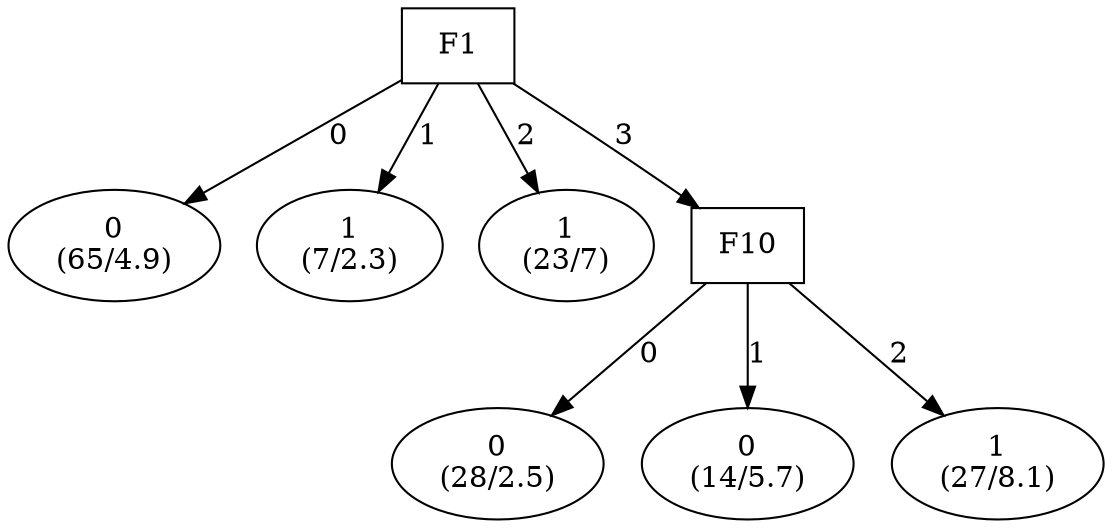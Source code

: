 digraph YaDT {
n0 [ shape=box, label="F1\n"]
n0 -> n1 [label="0"]
n1 [ shape=ellipse, label="0\n(65/4.9)"]
n0 -> n2 [label="1"]
n2 [ shape=ellipse, label="1\n(7/2.3)"]
n0 -> n3 [label="2"]
n3 [ shape=ellipse, label="1\n(23/7)"]
n0 -> n4 [label="3"]
n4 [ shape=box, label="F10\n"]
n4 -> n5 [label="0"]
n5 [ shape=ellipse, label="0\n(28/2.5)"]
n4 -> n6 [label="1"]
n6 [ shape=ellipse, label="0\n(14/5.7)"]
n4 -> n7 [label="2"]
n7 [ shape=ellipse, label="1\n(27/8.1)"]
}
